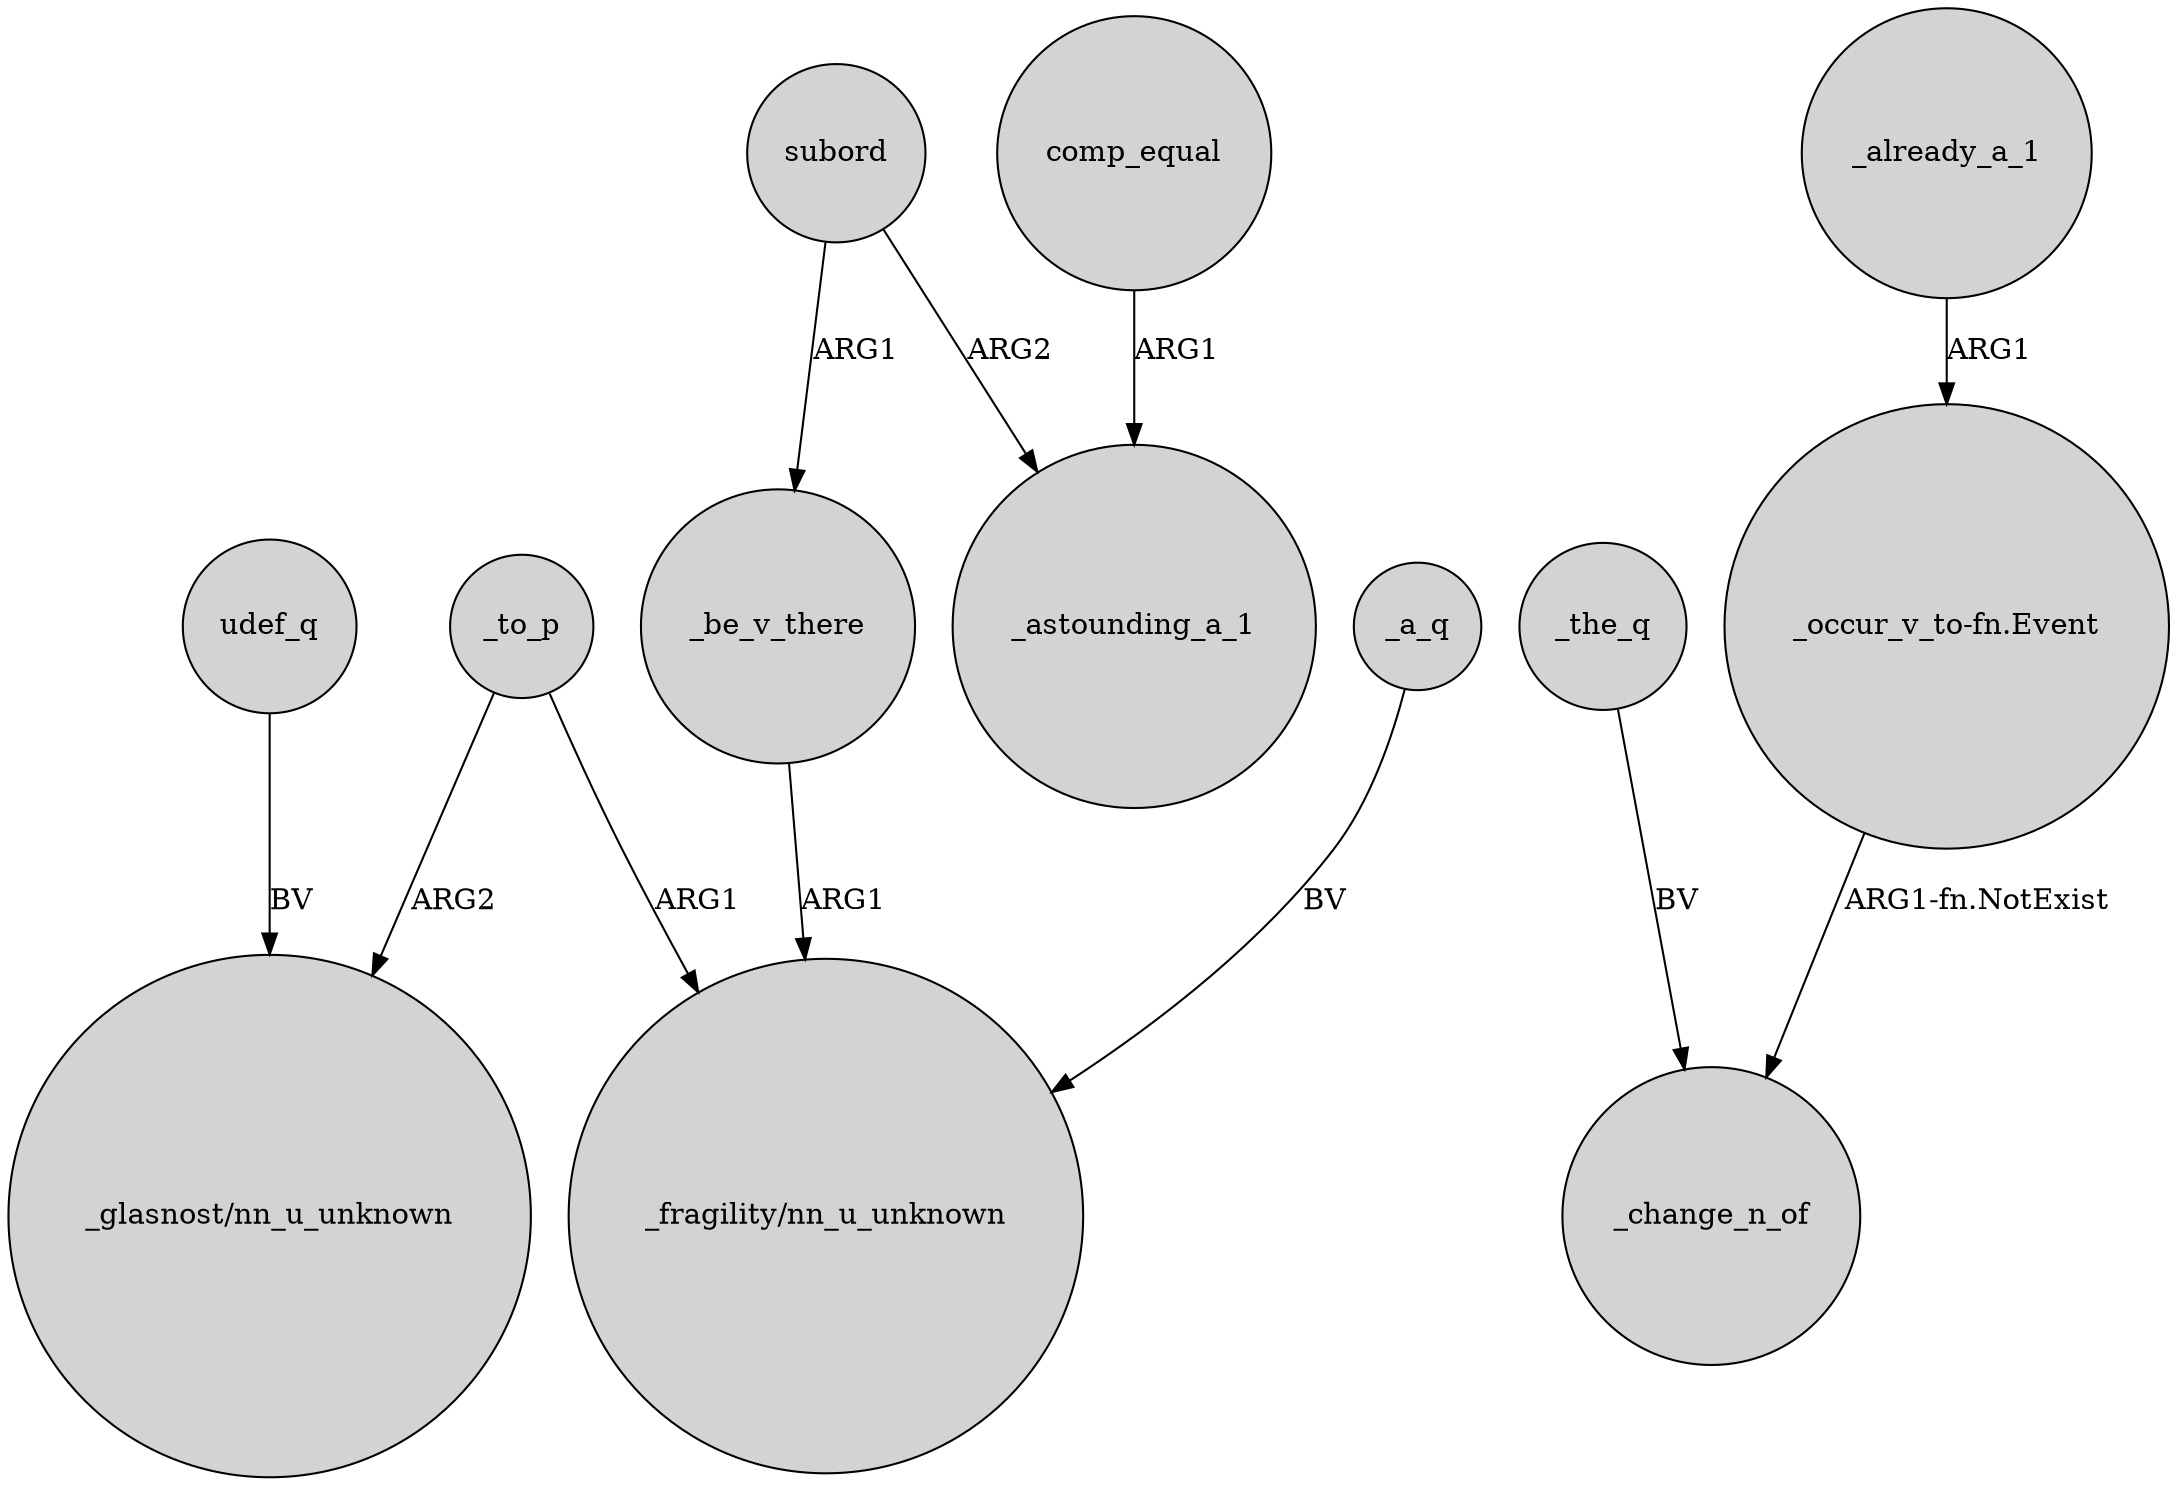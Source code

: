 digraph {
	node [shape=circle style=filled]
	_be_v_there -> "_fragility/nn_u_unknown" [label=ARG1]
	"_occur_v_to-fn.Event" -> _change_n_of [label="ARG1-fn.NotExist"]
	_already_a_1 -> "_occur_v_to-fn.Event" [label=ARG1]
	_the_q -> _change_n_of [label=BV]
	udef_q -> "_glasnost/nn_u_unknown" [label=BV]
	_to_p -> "_glasnost/nn_u_unknown" [label=ARG2]
	_a_q -> "_fragility/nn_u_unknown" [label=BV]
	subord -> _astounding_a_1 [label=ARG2]
	comp_equal -> _astounding_a_1 [label=ARG1]
	subord -> _be_v_there [label=ARG1]
	_to_p -> "_fragility/nn_u_unknown" [label=ARG1]
}
